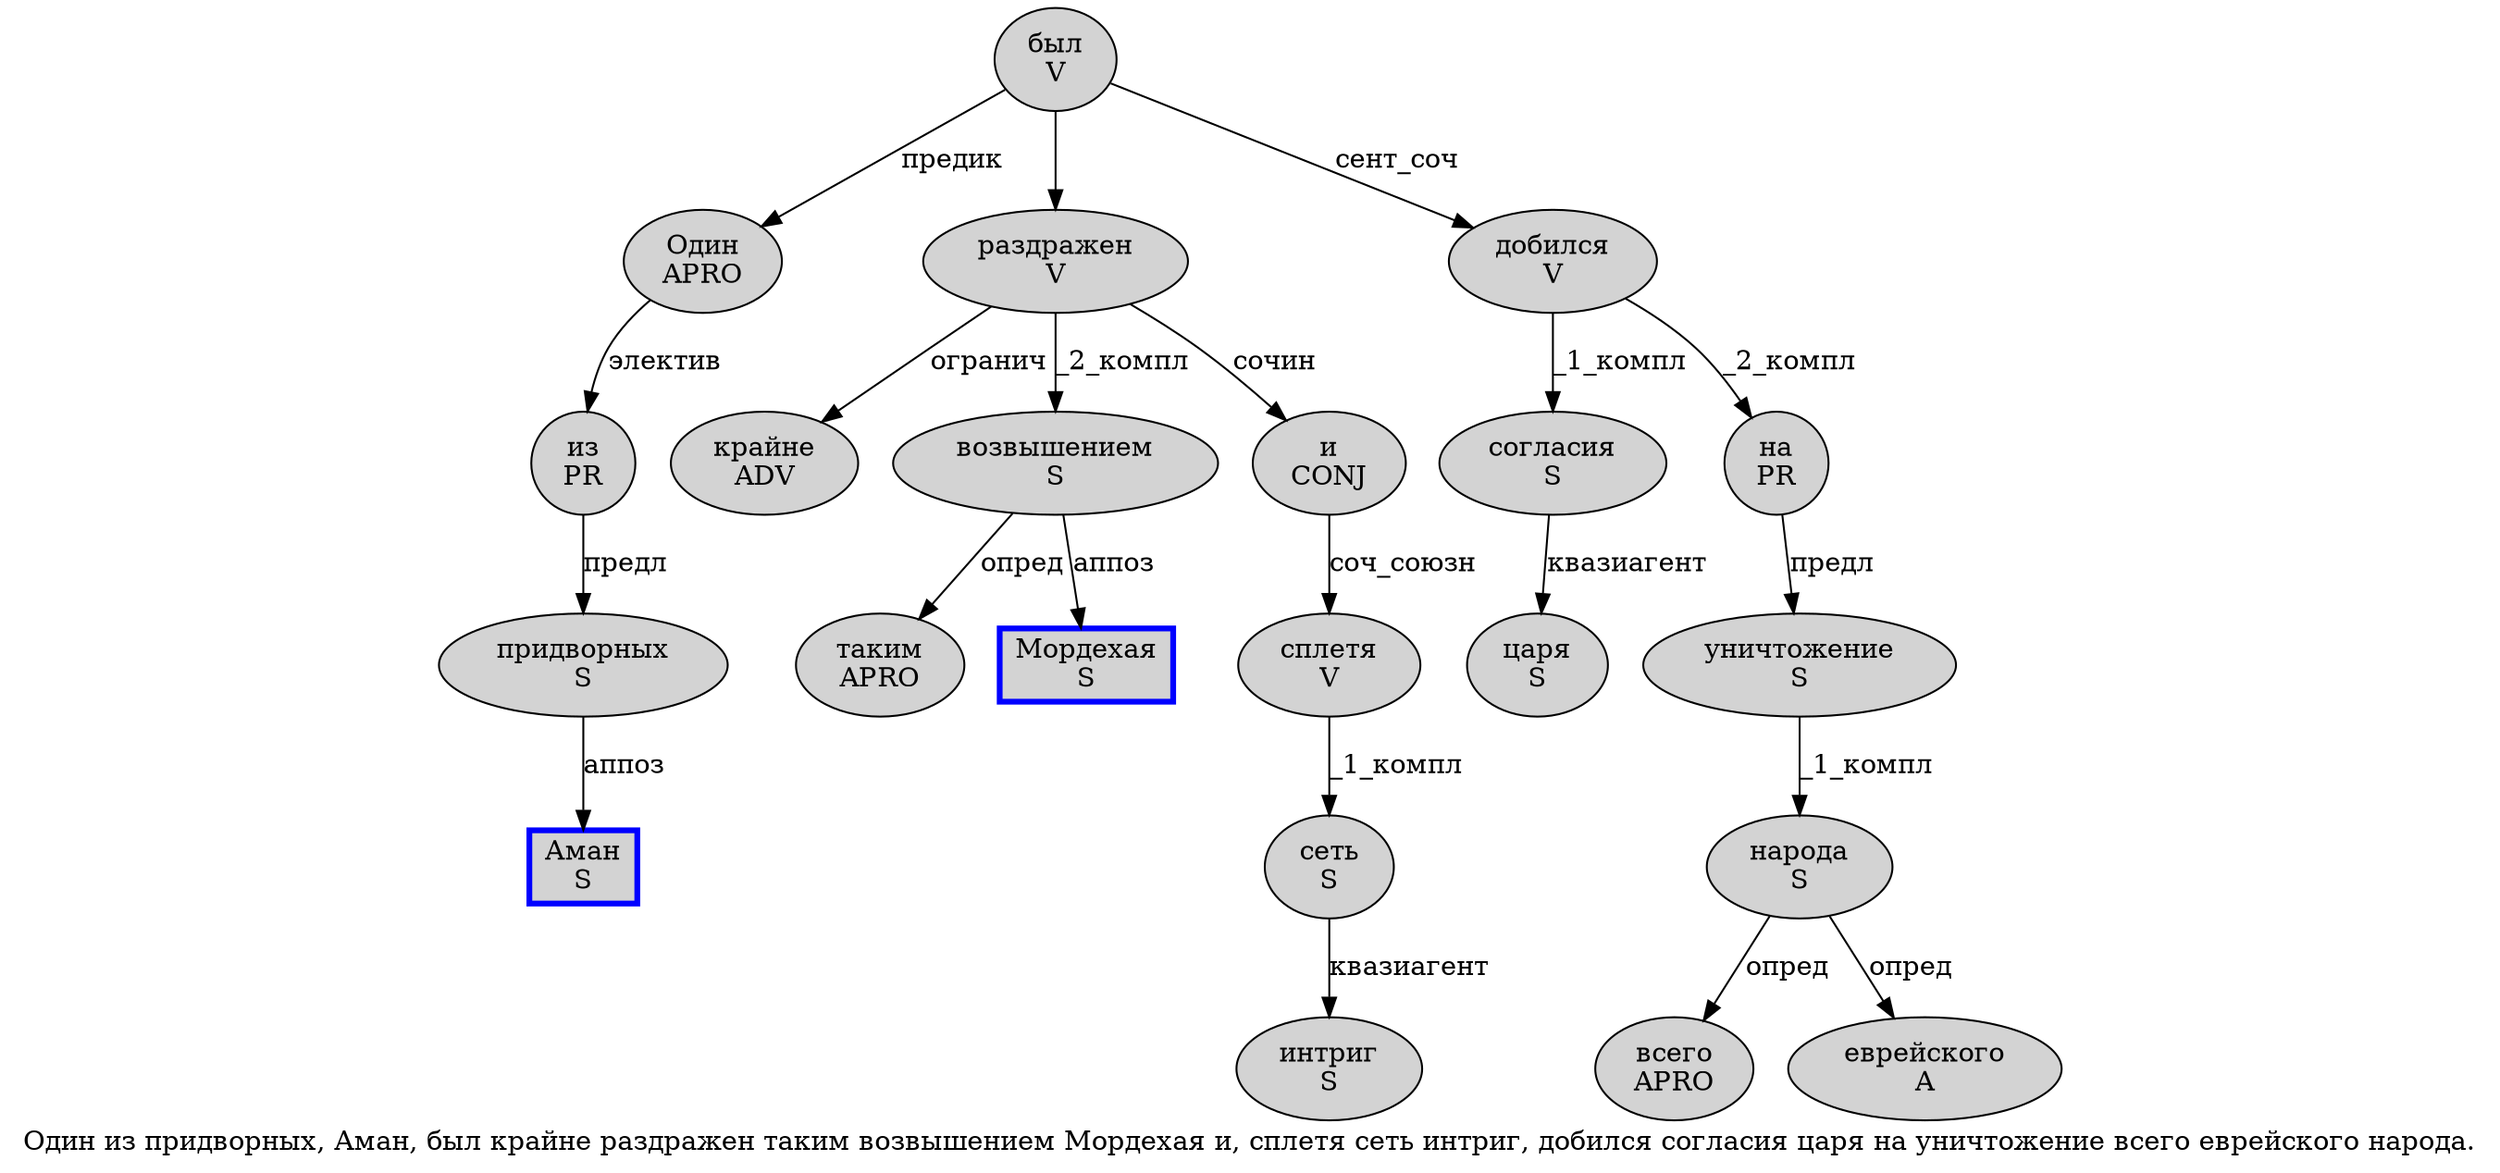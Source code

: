 digraph SENTENCE_408 {
	graph [label="Один из придворных, Аман, был крайне раздражен таким возвышением Мордехая и, сплетя сеть интриг, добился согласия царя на уничтожение всего еврейского народа."]
	node [style=filled]
		0 [label="Один
APRO" color="" fillcolor=lightgray penwidth=1 shape=ellipse]
		1 [label="из
PR" color="" fillcolor=lightgray penwidth=1 shape=ellipse]
		2 [label="придворных
S" color="" fillcolor=lightgray penwidth=1 shape=ellipse]
		4 [label="Аман
S" color=blue fillcolor=lightgray penwidth=3 shape=box]
		6 [label="был
V" color="" fillcolor=lightgray penwidth=1 shape=ellipse]
		7 [label="крайне
ADV" color="" fillcolor=lightgray penwidth=1 shape=ellipse]
		8 [label="раздражен
V" color="" fillcolor=lightgray penwidth=1 shape=ellipse]
		9 [label="таким
APRO" color="" fillcolor=lightgray penwidth=1 shape=ellipse]
		10 [label="возвышением
S" color="" fillcolor=lightgray penwidth=1 shape=ellipse]
		11 [label="Мордехая
S" color=blue fillcolor=lightgray penwidth=3 shape=box]
		12 [label="и
CONJ" color="" fillcolor=lightgray penwidth=1 shape=ellipse]
		14 [label="сплетя
V" color="" fillcolor=lightgray penwidth=1 shape=ellipse]
		15 [label="сеть
S" color="" fillcolor=lightgray penwidth=1 shape=ellipse]
		16 [label="интриг
S" color="" fillcolor=lightgray penwidth=1 shape=ellipse]
		18 [label="добился
V" color="" fillcolor=lightgray penwidth=1 shape=ellipse]
		19 [label="согласия
S" color="" fillcolor=lightgray penwidth=1 shape=ellipse]
		20 [label="царя
S" color="" fillcolor=lightgray penwidth=1 shape=ellipse]
		21 [label="на
PR" color="" fillcolor=lightgray penwidth=1 shape=ellipse]
		22 [label="уничтожение
S" color="" fillcolor=lightgray penwidth=1 shape=ellipse]
		23 [label="всего
APRO" color="" fillcolor=lightgray penwidth=1 shape=ellipse]
		24 [label="еврейского
A" color="" fillcolor=lightgray penwidth=1 shape=ellipse]
		25 [label="народа
S" color="" fillcolor=lightgray penwidth=1 shape=ellipse]
			12 -> 14 [label="соч_союзн"]
			21 -> 22 [label="предл"]
			2 -> 4 [label="аппоз"]
			10 -> 9 [label="опред"]
			10 -> 11 [label="аппоз"]
			19 -> 20 [label="квазиагент"]
			15 -> 16 [label="квазиагент"]
			25 -> 23 [label="опред"]
			25 -> 24 [label="опред"]
			22 -> 25 [label="_1_компл"]
			6 -> 0 [label="предик"]
			6 -> 8
			6 -> 18 [label="сент_соч"]
			0 -> 1 [label="электив"]
			14 -> 15 [label="_1_компл"]
			1 -> 2 [label="предл"]
			18 -> 19 [label="_1_компл"]
			18 -> 21 [label="_2_компл"]
			8 -> 7 [label="огранич"]
			8 -> 10 [label="_2_компл"]
			8 -> 12 [label="сочин"]
}